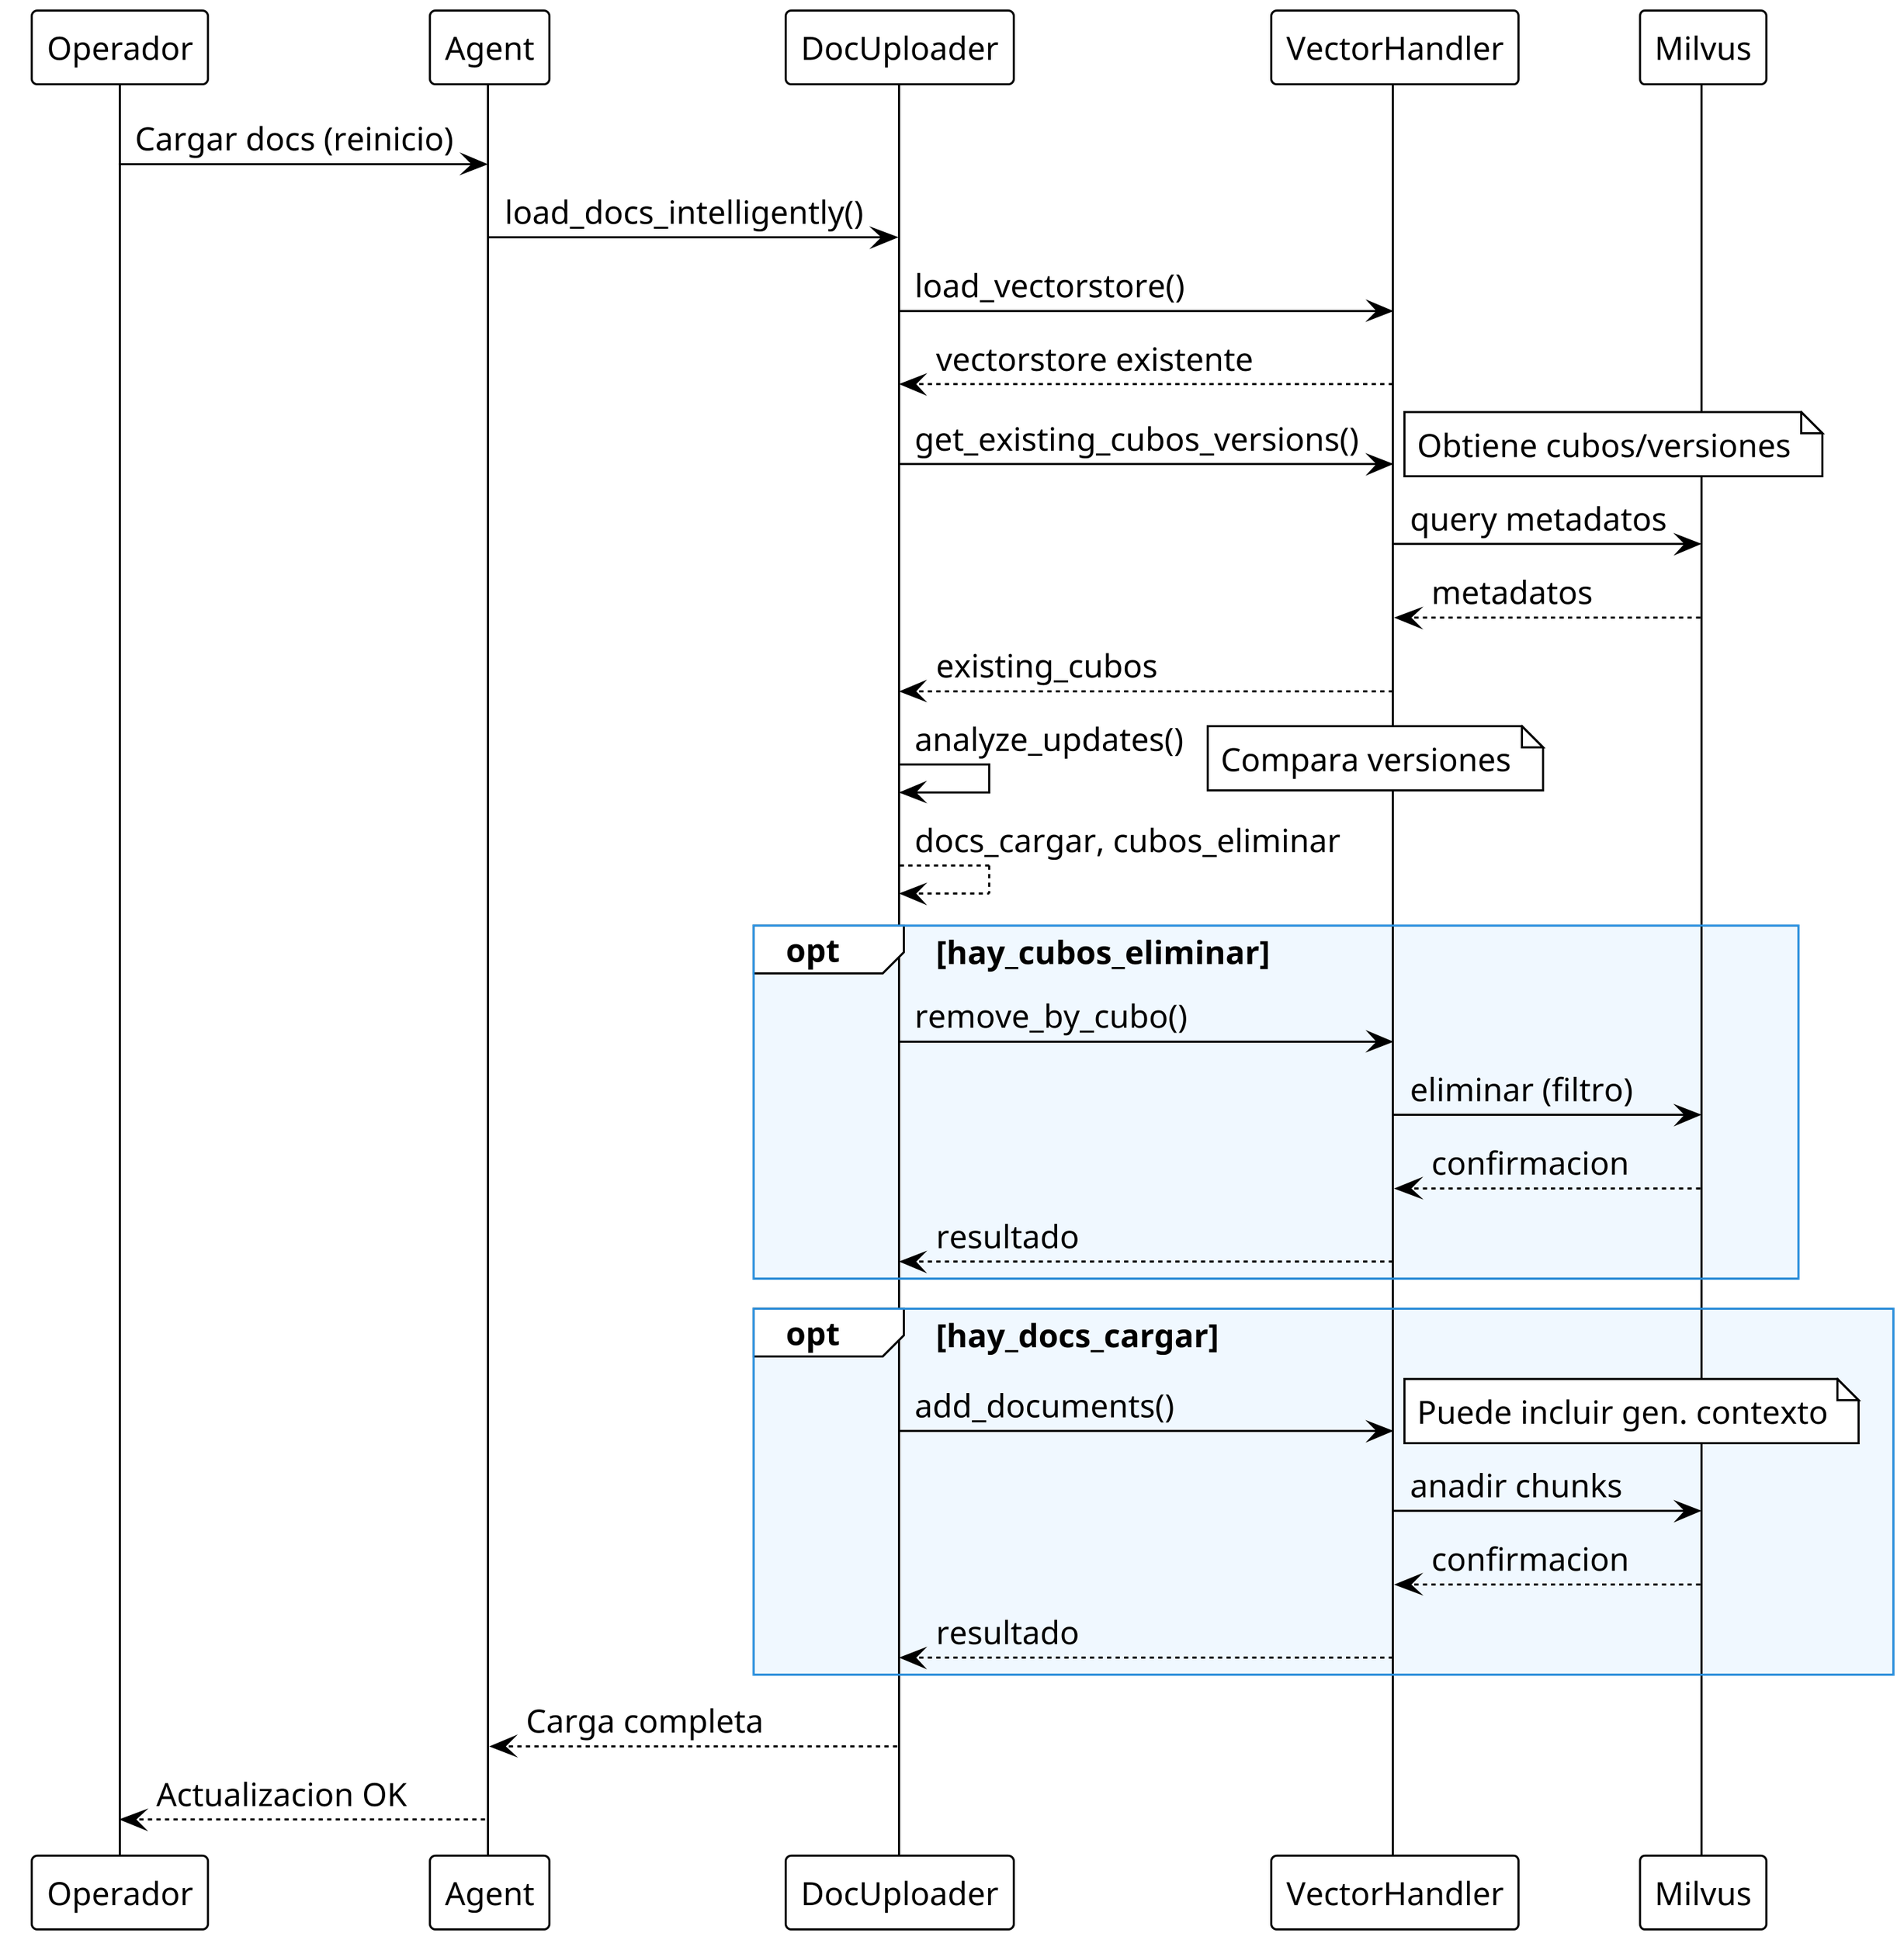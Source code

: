 @startuml
!theme plain
skinparam {
    dpi 300
    shadowing false
    backgroundColor transparent
    defaultFontName "Arial"
    defaultFontSize 15
    sequenceArrowThickness 1
    sequenceParticipant {
        padding 5
    }
    package {
        borderColor #2688d4
        backgroundColor #f0f8ff
    }
    database {
        borderColor #2688d4
        backgroundColor #add8e6
    }
}

participant "Operador" as Operator
participant "Agent" as Agent
participant "DocUploader" as Uploader
participant "VectorHandler" as Handler
participant "Milvus" as VectorStore

Operator -> Agent: Cargar docs (reinicio)
Agent -> Uploader: load_docs_intelligently()

Uploader -> Handler: load_vectorstore()
Handler --> Uploader: vectorstore existente

Uploader -> Handler: get_existing_cubos_versions()
note right: Obtiene cubos/versiones
Handler -> VectorStore: query metadatos
VectorStore --> Handler: metadatos
Handler --> Uploader: existing_cubos

Uploader -> Uploader: analyze_updates()
note right: Compara versiones
Uploader --> Uploader: docs_cargar, cubos_eliminar

opt hay_cubos_eliminar
    Uploader -> Handler: remove_by_cubo()
    Handler -> VectorStore: eliminar (filtro)
    VectorStore --> Handler: confirmacion
    Handler --> Uploader: resultado
end

opt hay_docs_cargar
    Uploader -> Handler: add_documents()
    note right: Puede incluir gen. contexto
    Handler -> VectorStore: anadir chunks
    VectorStore --> Handler: confirmacion
    Handler --> Uploader: resultado
end

Uploader --> Agent: Carga completa
Agent --> Operator: Actualizacion OK

@enduml
